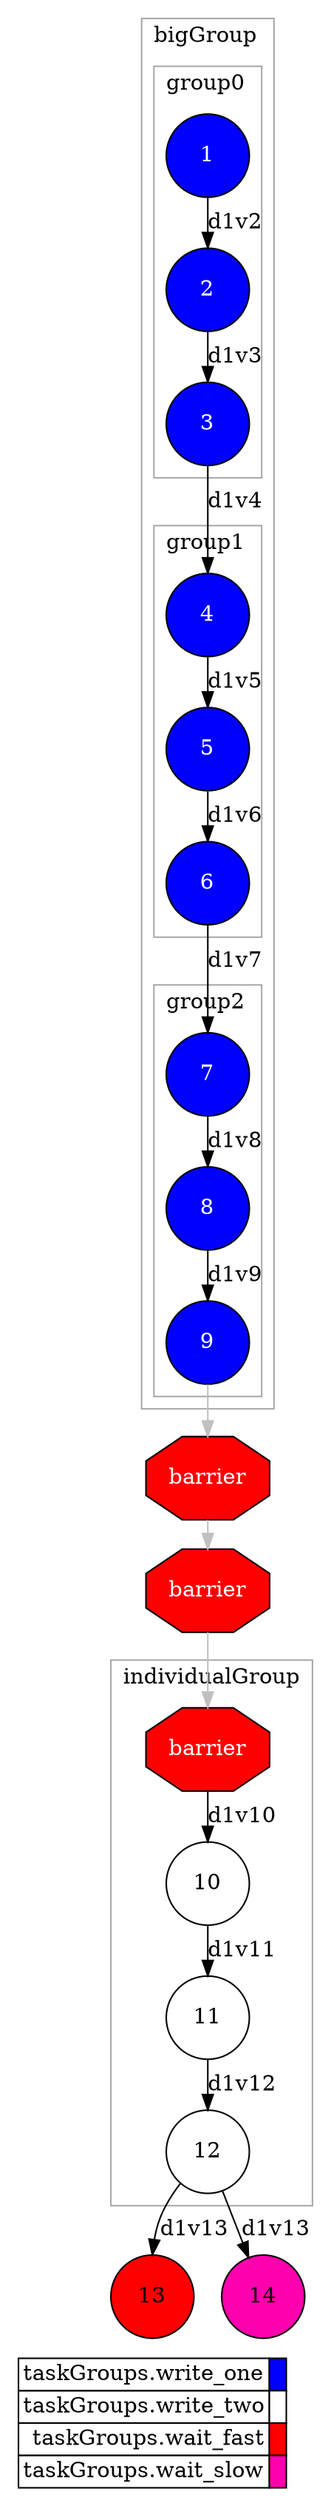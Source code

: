 digraph {
  rankdir=TB;
  labeljust="l";
  compound= true;
  subgraph dependence_graph {
    ranksep=0.20;
    node[height=0.75];

subgraph clusterTasksbigGroup {
shape=rect;
node[height=0.75];
color="#A9A9A9"; 
label="bigGroup";

subgraph clusterTasksgroup0 {
shape=rect;
node[height=0.75];
color="#A9A9A9"; 
label="group0";

1[shape=circle, style=filled fillcolor="#0000ff" fontcolor="#ffffff"];
2[shape=circle, style=filled fillcolor="#0000ff" fontcolor="#ffffff"];
1 -> 2 [label="d1v2"];
3[shape=circle, style=filled fillcolor="#0000ff" fontcolor="#ffffff"];
2 -> 3 [label="d1v3"];
}

subgraph clusterTasksgroup1 {
shape=rect;
node[height=0.75];
color="#A9A9A9"; 
label="group1";

4[shape=circle, style=filled fillcolor="#0000ff" fontcolor="#ffffff"];
3 -> 4 [label="d1v4"];
5[shape=circle, style=filled fillcolor="#0000ff" fontcolor="#ffffff"];
4 -> 5 [label="d1v5"];
6[shape=circle, style=filled fillcolor="#0000ff" fontcolor="#ffffff"];
5 -> 6 [label="d1v6"];
}

subgraph clusterTasksgroup2 {
shape=rect;
node[height=0.75];
color="#A9A9A9"; 
label="group2";

7[shape=circle, style=filled fillcolor="#0000ff" fontcolor="#ffffff"];
6 -> 7 [label="d1v7"];
8[shape=circle, style=filled fillcolor="#0000ff" fontcolor="#ffffff"];
7 -> 8 [label="d1v8"];
9[shape=circle, style=filled fillcolor="#0000ff" fontcolor="#ffffff"];
8 -> 9 [label="d1v9"];
}

}

Synchro1[label="barrier", shape=octagon, style=filled fillcolor="#ff0000" fontcolor="#FFFFFF"];
9 -> Synchro1 [color=grey];
Synchro2[label="barrier", shape=octagon, style=filled fillcolor="#ff0000" fontcolor="#FFFFFF"];
Synchro1 -> Synchro2 [color=grey];
Synchro3[label="barrier", shape=octagon, style=filled fillcolor="#ff0000" fontcolor="#FFFFFF"];
Synchro2 -> Synchro3 [color=grey];
subgraph clusterTasksindividualGroup {
shape=rect;
node[height=0.75];
color="#A9A9A9"; 
label="individualGroup";

10[shape=circle, style=filled fillcolor="#ffffff" fontcolor="#000000"];
Synchro3 -> 10 [label="d1v10"];
11[shape=circle, style=filled fillcolor="#ffffff" fontcolor="#000000"];
10 -> 11 [label="d1v11"];
12[shape=circle, style=filled fillcolor="#ffffff" fontcolor="#000000"];
11 -> 12 [label="d1v12"];
}

13[shape=circle, style=filled fillcolor="#ff0000" fontcolor="#000000"];
12 -> 13 [label="d1v13"];
14[shape=circle, style=filled fillcolor="#ff00ae" fontcolor="#000000"];
12 -> 14 [label="d1v13"];  }
  subgraph legend {
    rank=sink;
    node [shape=plaintext, height=0.75];
    ranksep=0.20;
    label = "Legend";
    key [label=<
      <table border="0" cellpadding="2" cellspacing="0" cellborder="1">
<tr>
<td align="right">taskGroups.write_one</td>
<td bgcolor="#0000ff">&nbsp;</td>
</tr>
<tr>
<td align="right">taskGroups.write_two</td>
<td bgcolor="#ffffff">&nbsp;</td>
</tr>
<tr>
<td align="right">taskGroups.wait_fast</td>
<td bgcolor="#ff0000">&nbsp;</td>
</tr>
<tr>
<td align="right">taskGroups.wait_slow</td>
<td bgcolor="#ff00ae">&nbsp;</td>
</tr>
      </table>
    >]
  }
}
